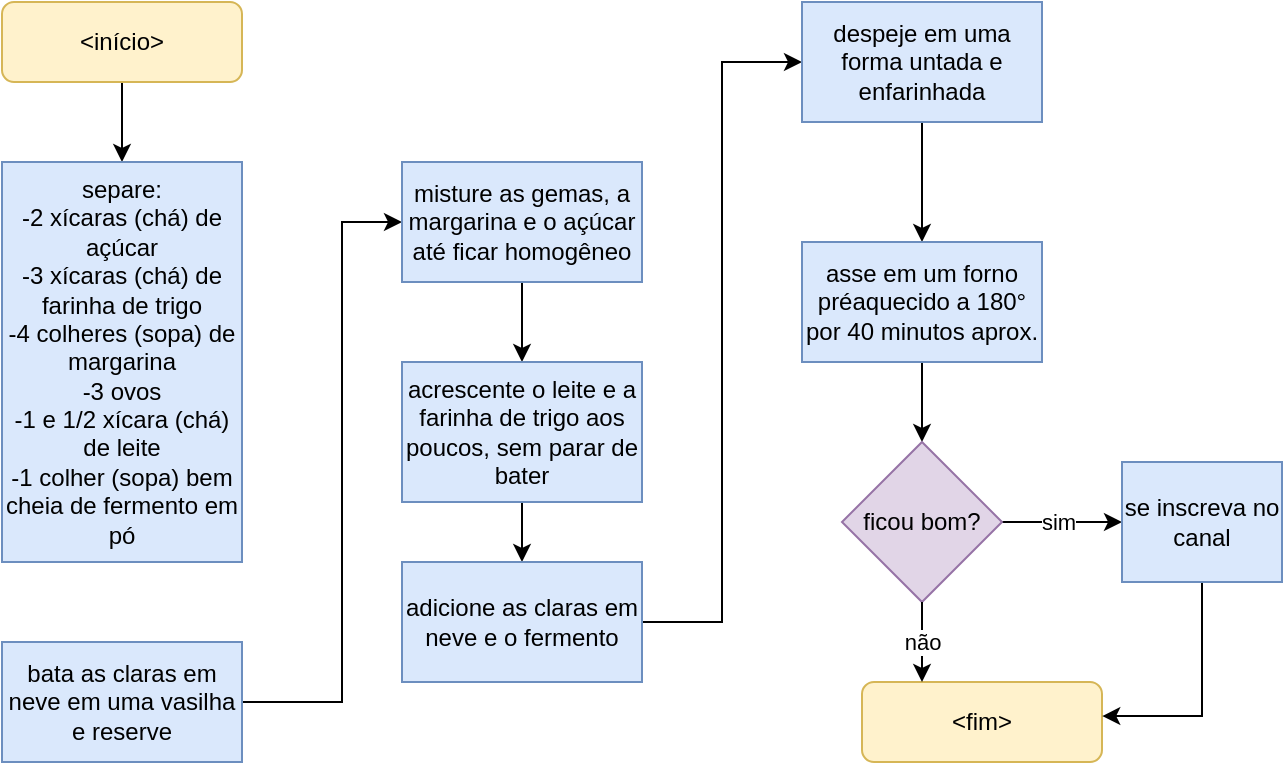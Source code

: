 <mxfile version="21.7.0" type="github">
  <diagram name="Página-1" id="OjL-2Up-HdLbDBdXpQpn">
    <mxGraphModel dx="1434" dy="782" grid="1" gridSize="10" guides="1" tooltips="1" connect="1" arrows="1" fold="1" page="1" pageScale="1" pageWidth="827" pageHeight="1169" math="0" shadow="0">
      <root>
        <mxCell id="0" />
        <mxCell id="1" parent="0" />
        <mxCell id="GiEFZo3kaDlm1XvMZs04-17" value="" style="edgeStyle=orthogonalEdgeStyle;rounded=0;orthogonalLoop=1;jettySize=auto;html=1;" parent="1" source="GiEFZo3kaDlm1XvMZs04-1" target="GiEFZo3kaDlm1XvMZs04-3" edge="1">
          <mxGeometry relative="1" as="geometry" />
        </mxCell>
        <mxCell id="GiEFZo3kaDlm1XvMZs04-1" value="&amp;lt;início&amp;gt;" style="rounded=1;whiteSpace=wrap;html=1;fillColor=#fff2cc;strokeColor=#d6b656;" parent="1" vertex="1">
          <mxGeometry x="120" y="40" width="120" height="40" as="geometry" />
        </mxCell>
        <mxCell id="GiEFZo3kaDlm1XvMZs04-2" value="&amp;lt;fim&amp;gt;" style="rounded=1;whiteSpace=wrap;html=1;fillColor=#fff2cc;strokeColor=#d6b656;" parent="1" vertex="1">
          <mxGeometry x="550" y="380" width="120" height="40" as="geometry" />
        </mxCell>
        <mxCell id="GiEFZo3kaDlm1XvMZs04-3" value="separe:&lt;br&gt;-2 xícaras (chá) de açúcar&lt;br&gt;-3 xícaras (chá) de farinha de trigo&lt;br&gt;-4 colheres (sopa) de margarina&lt;br&gt;-3 ovos&lt;br&gt;-1 e 1/2 xícara (chá) de leite&lt;br&gt;-1 colher (sopa) bem cheia de fermento em pó" style="rounded=0;whiteSpace=wrap;html=1;fillColor=#dae8fc;strokeColor=#6c8ebf;" parent="1" vertex="1">
          <mxGeometry x="120" y="120" width="120" height="200" as="geometry" />
        </mxCell>
        <mxCell id="GiEFZo3kaDlm1XvMZs04-8" value="" style="edgeStyle=orthogonalEdgeStyle;rounded=0;orthogonalLoop=1;jettySize=auto;html=1;entryX=0;entryY=0.5;entryDx=0;entryDy=0;exitX=1;exitY=0.5;exitDx=0;exitDy=0;" parent="1" source="KOswqhCLmxAA5NC92gFx-1" target="GiEFZo3kaDlm1XvMZs04-5" edge="1">
          <mxGeometry relative="1" as="geometry">
            <mxPoint x="240" y="597.5" as="sourcePoint" />
            <mxPoint x="410" y="270" as="targetPoint" />
            <Array as="points">
              <mxPoint x="290" y="390" />
              <mxPoint x="290" y="150" />
            </Array>
          </mxGeometry>
        </mxCell>
        <mxCell id="GiEFZo3kaDlm1XvMZs04-9" value="" style="edgeStyle=orthogonalEdgeStyle;rounded=0;orthogonalLoop=1;jettySize=auto;html=1;" parent="1" source="GiEFZo3kaDlm1XvMZs04-5" target="GiEFZo3kaDlm1XvMZs04-6" edge="1">
          <mxGeometry relative="1" as="geometry" />
        </mxCell>
        <mxCell id="GiEFZo3kaDlm1XvMZs04-5" value="misture as gemas, a margarina e o açúcar até ficar homogêneo" style="rounded=0;whiteSpace=wrap;html=1;fillColor=#dae8fc;strokeColor=#6c8ebf;" parent="1" vertex="1">
          <mxGeometry x="320" y="120" width="120" height="60" as="geometry" />
        </mxCell>
        <mxCell id="GiEFZo3kaDlm1XvMZs04-11" value="" style="edgeStyle=orthogonalEdgeStyle;rounded=0;orthogonalLoop=1;jettySize=auto;html=1;" parent="1" source="GiEFZo3kaDlm1XvMZs04-6" target="GiEFZo3kaDlm1XvMZs04-10" edge="1">
          <mxGeometry relative="1" as="geometry" />
        </mxCell>
        <mxCell id="GiEFZo3kaDlm1XvMZs04-6" value="acrescente o leite e a farinha de trigo aos poucos, sem parar de bater" style="rounded=0;whiteSpace=wrap;html=1;fillColor=#dae8fc;strokeColor=#6c8ebf;" parent="1" vertex="1">
          <mxGeometry x="320" y="220" width="120" height="70" as="geometry" />
        </mxCell>
        <mxCell id="GiEFZo3kaDlm1XvMZs04-13" style="edgeStyle=orthogonalEdgeStyle;rounded=0;orthogonalLoop=1;jettySize=auto;html=1;entryX=0;entryY=0.5;entryDx=0;entryDy=0;" parent="1" source="GiEFZo3kaDlm1XvMZs04-10" target="GiEFZo3kaDlm1XvMZs04-12" edge="1">
          <mxGeometry relative="1" as="geometry" />
        </mxCell>
        <mxCell id="GiEFZo3kaDlm1XvMZs04-10" value="adicione as claras em neve e o fermento" style="rounded=0;whiteSpace=wrap;html=1;fillColor=#dae8fc;strokeColor=#6c8ebf;" parent="1" vertex="1">
          <mxGeometry x="320" y="320" width="120" height="60" as="geometry" />
        </mxCell>
        <mxCell id="GiEFZo3kaDlm1XvMZs04-15" value="" style="edgeStyle=orthogonalEdgeStyle;rounded=0;orthogonalLoop=1;jettySize=auto;html=1;" parent="1" source="GiEFZo3kaDlm1XvMZs04-12" target="GiEFZo3kaDlm1XvMZs04-14" edge="1">
          <mxGeometry relative="1" as="geometry" />
        </mxCell>
        <mxCell id="GiEFZo3kaDlm1XvMZs04-12" value="despeje em uma forma untada e enfarinhada" style="rounded=0;whiteSpace=wrap;html=1;fillColor=#dae8fc;strokeColor=#6c8ebf;" parent="1" vertex="1">
          <mxGeometry x="520" y="40" width="120" height="60" as="geometry" />
        </mxCell>
        <mxCell id="GiEFZo3kaDlm1XvMZs04-20" value="" style="edgeStyle=orthogonalEdgeStyle;rounded=0;orthogonalLoop=1;jettySize=auto;html=1;entryX=0.5;entryY=0;entryDx=0;entryDy=0;" parent="1" source="GiEFZo3kaDlm1XvMZs04-14" target="GiEFZo3kaDlm1XvMZs04-22" edge="1">
          <mxGeometry relative="1" as="geometry">
            <mxPoint x="580" y="270" as="targetPoint" />
          </mxGeometry>
        </mxCell>
        <mxCell id="GiEFZo3kaDlm1XvMZs04-14" value="asse em um forno préaquecido a 180° por 40 minutos aprox." style="rounded=0;whiteSpace=wrap;html=1;fillColor=#dae8fc;strokeColor=#6c8ebf;" parent="1" vertex="1">
          <mxGeometry x="520" y="160" width="120" height="60" as="geometry" />
        </mxCell>
        <mxCell id="GiEFZo3kaDlm1XvMZs04-30" style="edgeStyle=orthogonalEdgeStyle;rounded=0;orthogonalLoop=1;jettySize=auto;html=1;exitX=1;exitY=0.5;exitDx=0;exitDy=0;" parent="1" source="GiEFZo3kaDlm1XvMZs04-22" target="GiEFZo3kaDlm1XvMZs04-29" edge="1">
          <mxGeometry relative="1" as="geometry" />
        </mxCell>
        <mxCell id="GiEFZo3kaDlm1XvMZs04-33" value="sim" style="edgeLabel;html=1;align=center;verticalAlign=middle;resizable=0;points=[];" parent="GiEFZo3kaDlm1XvMZs04-30" vertex="1" connectable="0">
          <mxGeometry x="-0.074" relative="1" as="geometry">
            <mxPoint as="offset" />
          </mxGeometry>
        </mxCell>
        <mxCell id="GiEFZo3kaDlm1XvMZs04-22" value="ficou bom?" style="rhombus;whiteSpace=wrap;html=1;fillColor=#e1d5e7;strokeColor=#9673a6;" parent="1" vertex="1">
          <mxGeometry x="540" y="260" width="80" height="80" as="geometry" />
        </mxCell>
        <mxCell id="GiEFZo3kaDlm1XvMZs04-24" value="" style="endArrow=classic;html=1;rounded=0;entryX=0.25;entryY=0;entryDx=0;entryDy=0;" parent="1" target="GiEFZo3kaDlm1XvMZs04-2" edge="1">
          <mxGeometry relative="1" as="geometry">
            <mxPoint x="580" y="340" as="sourcePoint" />
            <mxPoint x="680" y="340" as="targetPoint" />
          </mxGeometry>
        </mxCell>
        <mxCell id="GiEFZo3kaDlm1XvMZs04-25" value="não" style="edgeLabel;resizable=0;html=1;align=center;verticalAlign=middle;" parent="GiEFZo3kaDlm1XvMZs04-24" connectable="0" vertex="1">
          <mxGeometry relative="1" as="geometry">
            <mxPoint as="offset" />
          </mxGeometry>
        </mxCell>
        <mxCell id="GiEFZo3kaDlm1XvMZs04-34" style="edgeStyle=orthogonalEdgeStyle;rounded=0;orthogonalLoop=1;jettySize=auto;html=1;entryX=1.001;entryY=0.426;entryDx=0;entryDy=0;entryPerimeter=0;" parent="1" source="GiEFZo3kaDlm1XvMZs04-29" target="GiEFZo3kaDlm1XvMZs04-2" edge="1">
          <mxGeometry relative="1" as="geometry">
            <mxPoint x="720" y="400" as="targetPoint" />
            <Array as="points">
              <mxPoint x="720" y="397" />
            </Array>
          </mxGeometry>
        </mxCell>
        <mxCell id="GiEFZo3kaDlm1XvMZs04-29" value="se inscreva no canal" style="rounded=0;whiteSpace=wrap;html=1;fillColor=#dae8fc;strokeColor=#6c8ebf;" parent="1" vertex="1">
          <mxGeometry x="680" y="270" width="80" height="60" as="geometry" />
        </mxCell>
        <mxCell id="KOswqhCLmxAA5NC92gFx-1" value="bata as claras em neve em uma vasilha e reserve" style="rounded=0;whiteSpace=wrap;html=1;fillColor=#dae8fc;strokeColor=#6c8ebf;" vertex="1" parent="1">
          <mxGeometry x="120" y="360" width="120" height="60" as="geometry" />
        </mxCell>
      </root>
    </mxGraphModel>
  </diagram>
</mxfile>
